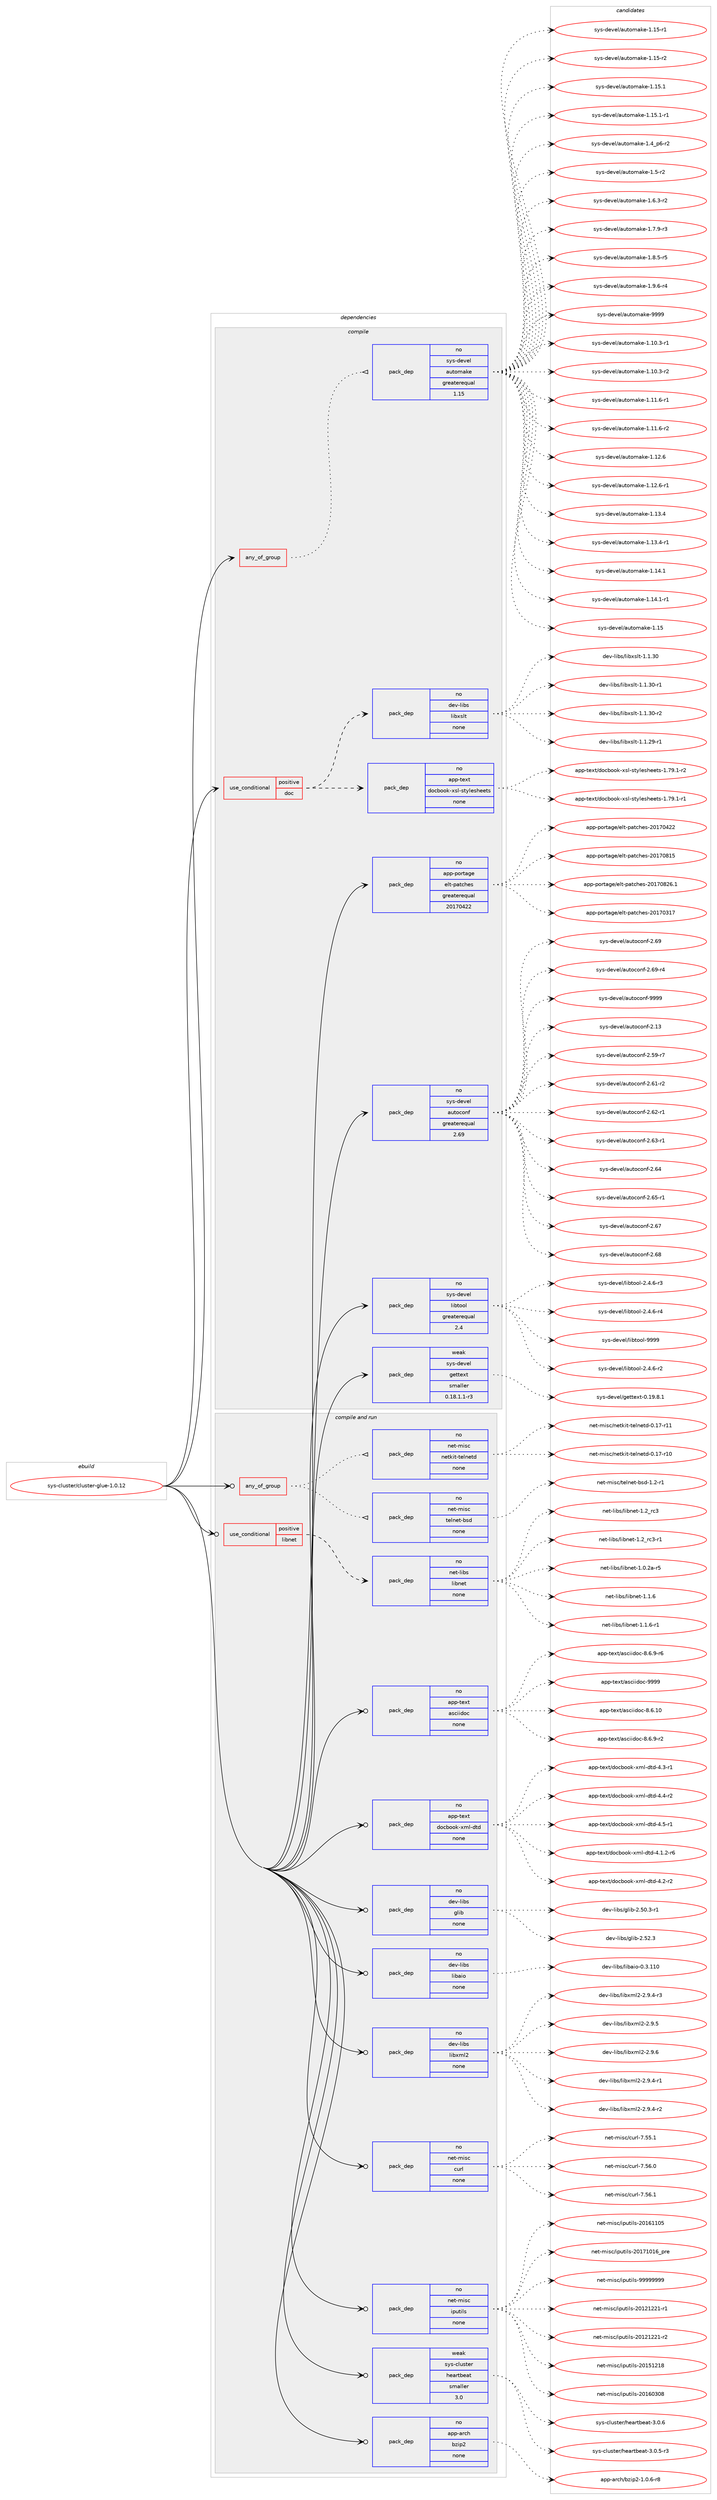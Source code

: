 digraph prolog {

# *************
# Graph options
# *************

newrank=true;
concentrate=true;
compound=true;
graph [rankdir=LR,fontname=Helvetica,fontsize=10,ranksep=1.5];#, ranksep=2.5, nodesep=0.2];
edge  [arrowhead=vee];
node  [fontname=Helvetica,fontsize=10];

# **********
# The ebuild
# **********

subgraph cluster_leftcol {
color=gray;
rank=same;
label=<<i>ebuild</i>>;
id [label="sys-cluster/cluster-glue-1.0.12", color=red, width=4, href="../sys-cluster/cluster-glue-1.0.12.svg"];
}

# ****************
# The dependencies
# ****************

subgraph cluster_midcol {
color=gray;
label=<<i>dependencies</i>>;
subgraph cluster_compile {
fillcolor="#eeeeee";
style=filled;
label=<<i>compile</i>>;
subgraph any8075 {
dependency479014 [label=<<TABLE BORDER="0" CELLBORDER="1" CELLSPACING="0" CELLPADDING="4"><TR><TD CELLPADDING="10">any_of_group</TD></TR></TABLE>>, shape=none, color=red];subgraph pack355479 {
dependency479015 [label=<<TABLE BORDER="0" CELLBORDER="1" CELLSPACING="0" CELLPADDING="4" WIDTH="220"><TR><TD ROWSPAN="6" CELLPADDING="30">pack_dep</TD></TR><TR><TD WIDTH="110">no</TD></TR><TR><TD>sys-devel</TD></TR><TR><TD>automake</TD></TR><TR><TD>greaterequal</TD></TR><TR><TD>1.15</TD></TR></TABLE>>, shape=none, color=blue];
}
dependency479014:e -> dependency479015:w [weight=20,style="dotted",arrowhead="oinv"];
}
id:e -> dependency479014:w [weight=20,style="solid",arrowhead="vee"];
subgraph cond115178 {
dependency479016 [label=<<TABLE BORDER="0" CELLBORDER="1" CELLSPACING="0" CELLPADDING="4"><TR><TD ROWSPAN="3" CELLPADDING="10">use_conditional</TD></TR><TR><TD>positive</TD></TR><TR><TD>doc</TD></TR></TABLE>>, shape=none, color=red];
subgraph pack355480 {
dependency479017 [label=<<TABLE BORDER="0" CELLBORDER="1" CELLSPACING="0" CELLPADDING="4" WIDTH="220"><TR><TD ROWSPAN="6" CELLPADDING="30">pack_dep</TD></TR><TR><TD WIDTH="110">no</TD></TR><TR><TD>dev-libs</TD></TR><TR><TD>libxslt</TD></TR><TR><TD>none</TD></TR><TR><TD></TD></TR></TABLE>>, shape=none, color=blue];
}
dependency479016:e -> dependency479017:w [weight=20,style="dashed",arrowhead="vee"];
subgraph pack355481 {
dependency479018 [label=<<TABLE BORDER="0" CELLBORDER="1" CELLSPACING="0" CELLPADDING="4" WIDTH="220"><TR><TD ROWSPAN="6" CELLPADDING="30">pack_dep</TD></TR><TR><TD WIDTH="110">no</TD></TR><TR><TD>app-text</TD></TR><TR><TD>docbook-xsl-stylesheets</TD></TR><TR><TD>none</TD></TR><TR><TD></TD></TR></TABLE>>, shape=none, color=blue];
}
dependency479016:e -> dependency479018:w [weight=20,style="dashed",arrowhead="vee"];
}
id:e -> dependency479016:w [weight=20,style="solid",arrowhead="vee"];
subgraph pack355482 {
dependency479019 [label=<<TABLE BORDER="0" CELLBORDER="1" CELLSPACING="0" CELLPADDING="4" WIDTH="220"><TR><TD ROWSPAN="6" CELLPADDING="30">pack_dep</TD></TR><TR><TD WIDTH="110">no</TD></TR><TR><TD>app-portage</TD></TR><TR><TD>elt-patches</TD></TR><TR><TD>greaterequal</TD></TR><TR><TD>20170422</TD></TR></TABLE>>, shape=none, color=blue];
}
id:e -> dependency479019:w [weight=20,style="solid",arrowhead="vee"];
subgraph pack355483 {
dependency479020 [label=<<TABLE BORDER="0" CELLBORDER="1" CELLSPACING="0" CELLPADDING="4" WIDTH="220"><TR><TD ROWSPAN="6" CELLPADDING="30">pack_dep</TD></TR><TR><TD WIDTH="110">no</TD></TR><TR><TD>sys-devel</TD></TR><TR><TD>autoconf</TD></TR><TR><TD>greaterequal</TD></TR><TR><TD>2.69</TD></TR></TABLE>>, shape=none, color=blue];
}
id:e -> dependency479020:w [weight=20,style="solid",arrowhead="vee"];
subgraph pack355484 {
dependency479021 [label=<<TABLE BORDER="0" CELLBORDER="1" CELLSPACING="0" CELLPADDING="4" WIDTH="220"><TR><TD ROWSPAN="6" CELLPADDING="30">pack_dep</TD></TR><TR><TD WIDTH="110">no</TD></TR><TR><TD>sys-devel</TD></TR><TR><TD>libtool</TD></TR><TR><TD>greaterequal</TD></TR><TR><TD>2.4</TD></TR></TABLE>>, shape=none, color=blue];
}
id:e -> dependency479021:w [weight=20,style="solid",arrowhead="vee"];
subgraph pack355485 {
dependency479022 [label=<<TABLE BORDER="0" CELLBORDER="1" CELLSPACING="0" CELLPADDING="4" WIDTH="220"><TR><TD ROWSPAN="6" CELLPADDING="30">pack_dep</TD></TR><TR><TD WIDTH="110">weak</TD></TR><TR><TD>sys-devel</TD></TR><TR><TD>gettext</TD></TR><TR><TD>smaller</TD></TR><TR><TD>0.18.1.1-r3</TD></TR></TABLE>>, shape=none, color=blue];
}
id:e -> dependency479022:w [weight=20,style="solid",arrowhead="vee"];
}
subgraph cluster_compileandrun {
fillcolor="#eeeeee";
style=filled;
label=<<i>compile and run</i>>;
subgraph any8076 {
dependency479023 [label=<<TABLE BORDER="0" CELLBORDER="1" CELLSPACING="0" CELLPADDING="4"><TR><TD CELLPADDING="10">any_of_group</TD></TR></TABLE>>, shape=none, color=red];subgraph pack355486 {
dependency479024 [label=<<TABLE BORDER="0" CELLBORDER="1" CELLSPACING="0" CELLPADDING="4" WIDTH="220"><TR><TD ROWSPAN="6" CELLPADDING="30">pack_dep</TD></TR><TR><TD WIDTH="110">no</TD></TR><TR><TD>net-misc</TD></TR><TR><TD>netkit-telnetd</TD></TR><TR><TD>none</TD></TR><TR><TD></TD></TR></TABLE>>, shape=none, color=blue];
}
dependency479023:e -> dependency479024:w [weight=20,style="dotted",arrowhead="oinv"];
subgraph pack355487 {
dependency479025 [label=<<TABLE BORDER="0" CELLBORDER="1" CELLSPACING="0" CELLPADDING="4" WIDTH="220"><TR><TD ROWSPAN="6" CELLPADDING="30">pack_dep</TD></TR><TR><TD WIDTH="110">no</TD></TR><TR><TD>net-misc</TD></TR><TR><TD>telnet-bsd</TD></TR><TR><TD>none</TD></TR><TR><TD></TD></TR></TABLE>>, shape=none, color=blue];
}
dependency479023:e -> dependency479025:w [weight=20,style="dotted",arrowhead="oinv"];
}
id:e -> dependency479023:w [weight=20,style="solid",arrowhead="odotvee"];
subgraph cond115179 {
dependency479026 [label=<<TABLE BORDER="0" CELLBORDER="1" CELLSPACING="0" CELLPADDING="4"><TR><TD ROWSPAN="3" CELLPADDING="10">use_conditional</TD></TR><TR><TD>positive</TD></TR><TR><TD>libnet</TD></TR></TABLE>>, shape=none, color=red];
subgraph pack355488 {
dependency479027 [label=<<TABLE BORDER="0" CELLBORDER="1" CELLSPACING="0" CELLPADDING="4" WIDTH="220"><TR><TD ROWSPAN="6" CELLPADDING="30">pack_dep</TD></TR><TR><TD WIDTH="110">no</TD></TR><TR><TD>net-libs</TD></TR><TR><TD>libnet</TD></TR><TR><TD>none</TD></TR><TR><TD></TD></TR></TABLE>>, shape=none, color=blue];
}
dependency479026:e -> dependency479027:w [weight=20,style="dashed",arrowhead="vee"];
}
id:e -> dependency479026:w [weight=20,style="solid",arrowhead="odotvee"];
subgraph pack355489 {
dependency479028 [label=<<TABLE BORDER="0" CELLBORDER="1" CELLSPACING="0" CELLPADDING="4" WIDTH="220"><TR><TD ROWSPAN="6" CELLPADDING="30">pack_dep</TD></TR><TR><TD WIDTH="110">no</TD></TR><TR><TD>app-arch</TD></TR><TR><TD>bzip2</TD></TR><TR><TD>none</TD></TR><TR><TD></TD></TR></TABLE>>, shape=none, color=blue];
}
id:e -> dependency479028:w [weight=20,style="solid",arrowhead="odotvee"];
subgraph pack355490 {
dependency479029 [label=<<TABLE BORDER="0" CELLBORDER="1" CELLSPACING="0" CELLPADDING="4" WIDTH="220"><TR><TD ROWSPAN="6" CELLPADDING="30">pack_dep</TD></TR><TR><TD WIDTH="110">no</TD></TR><TR><TD>app-text</TD></TR><TR><TD>asciidoc</TD></TR><TR><TD>none</TD></TR><TR><TD></TD></TR></TABLE>>, shape=none, color=blue];
}
id:e -> dependency479029:w [weight=20,style="solid",arrowhead="odotvee"];
subgraph pack355491 {
dependency479030 [label=<<TABLE BORDER="0" CELLBORDER="1" CELLSPACING="0" CELLPADDING="4" WIDTH="220"><TR><TD ROWSPAN="6" CELLPADDING="30">pack_dep</TD></TR><TR><TD WIDTH="110">no</TD></TR><TR><TD>app-text</TD></TR><TR><TD>docbook-xml-dtd</TD></TR><TR><TD>none</TD></TR><TR><TD></TD></TR></TABLE>>, shape=none, color=blue];
}
id:e -> dependency479030:w [weight=20,style="solid",arrowhead="odotvee"];
subgraph pack355492 {
dependency479031 [label=<<TABLE BORDER="0" CELLBORDER="1" CELLSPACING="0" CELLPADDING="4" WIDTH="220"><TR><TD ROWSPAN="6" CELLPADDING="30">pack_dep</TD></TR><TR><TD WIDTH="110">no</TD></TR><TR><TD>dev-libs</TD></TR><TR><TD>glib</TD></TR><TR><TD>none</TD></TR><TR><TD></TD></TR></TABLE>>, shape=none, color=blue];
}
id:e -> dependency479031:w [weight=20,style="solid",arrowhead="odotvee"];
subgraph pack355493 {
dependency479032 [label=<<TABLE BORDER="0" CELLBORDER="1" CELLSPACING="0" CELLPADDING="4" WIDTH="220"><TR><TD ROWSPAN="6" CELLPADDING="30">pack_dep</TD></TR><TR><TD WIDTH="110">no</TD></TR><TR><TD>dev-libs</TD></TR><TR><TD>libaio</TD></TR><TR><TD>none</TD></TR><TR><TD></TD></TR></TABLE>>, shape=none, color=blue];
}
id:e -> dependency479032:w [weight=20,style="solid",arrowhead="odotvee"];
subgraph pack355494 {
dependency479033 [label=<<TABLE BORDER="0" CELLBORDER="1" CELLSPACING="0" CELLPADDING="4" WIDTH="220"><TR><TD ROWSPAN="6" CELLPADDING="30">pack_dep</TD></TR><TR><TD WIDTH="110">no</TD></TR><TR><TD>dev-libs</TD></TR><TR><TD>libxml2</TD></TR><TR><TD>none</TD></TR><TR><TD></TD></TR></TABLE>>, shape=none, color=blue];
}
id:e -> dependency479033:w [weight=20,style="solid",arrowhead="odotvee"];
subgraph pack355495 {
dependency479034 [label=<<TABLE BORDER="0" CELLBORDER="1" CELLSPACING="0" CELLPADDING="4" WIDTH="220"><TR><TD ROWSPAN="6" CELLPADDING="30">pack_dep</TD></TR><TR><TD WIDTH="110">no</TD></TR><TR><TD>net-misc</TD></TR><TR><TD>curl</TD></TR><TR><TD>none</TD></TR><TR><TD></TD></TR></TABLE>>, shape=none, color=blue];
}
id:e -> dependency479034:w [weight=20,style="solid",arrowhead="odotvee"];
subgraph pack355496 {
dependency479035 [label=<<TABLE BORDER="0" CELLBORDER="1" CELLSPACING="0" CELLPADDING="4" WIDTH="220"><TR><TD ROWSPAN="6" CELLPADDING="30">pack_dep</TD></TR><TR><TD WIDTH="110">no</TD></TR><TR><TD>net-misc</TD></TR><TR><TD>iputils</TD></TR><TR><TD>none</TD></TR><TR><TD></TD></TR></TABLE>>, shape=none, color=blue];
}
id:e -> dependency479035:w [weight=20,style="solid",arrowhead="odotvee"];
subgraph pack355497 {
dependency479036 [label=<<TABLE BORDER="0" CELLBORDER="1" CELLSPACING="0" CELLPADDING="4" WIDTH="220"><TR><TD ROWSPAN="6" CELLPADDING="30">pack_dep</TD></TR><TR><TD WIDTH="110">weak</TD></TR><TR><TD>sys-cluster</TD></TR><TR><TD>heartbeat</TD></TR><TR><TD>smaller</TD></TR><TR><TD>3.0</TD></TR></TABLE>>, shape=none, color=blue];
}
id:e -> dependency479036:w [weight=20,style="solid",arrowhead="odotvee"];
}
subgraph cluster_run {
fillcolor="#eeeeee";
style=filled;
label=<<i>run</i>>;
}
}

# **************
# The candidates
# **************

subgraph cluster_choices {
rank=same;
color=gray;
label=<<i>candidates</i>>;

subgraph choice355479 {
color=black;
nodesep=1;
choice11512111545100101118101108479711711611110997107101454946494846514511449 [label="sys-devel/automake-1.10.3-r1", color=red, width=4,href="../sys-devel/automake-1.10.3-r1.svg"];
choice11512111545100101118101108479711711611110997107101454946494846514511450 [label="sys-devel/automake-1.10.3-r2", color=red, width=4,href="../sys-devel/automake-1.10.3-r2.svg"];
choice11512111545100101118101108479711711611110997107101454946494946544511449 [label="sys-devel/automake-1.11.6-r1", color=red, width=4,href="../sys-devel/automake-1.11.6-r1.svg"];
choice11512111545100101118101108479711711611110997107101454946494946544511450 [label="sys-devel/automake-1.11.6-r2", color=red, width=4,href="../sys-devel/automake-1.11.6-r2.svg"];
choice1151211154510010111810110847971171161111099710710145494649504654 [label="sys-devel/automake-1.12.6", color=red, width=4,href="../sys-devel/automake-1.12.6.svg"];
choice11512111545100101118101108479711711611110997107101454946495046544511449 [label="sys-devel/automake-1.12.6-r1", color=red, width=4,href="../sys-devel/automake-1.12.6-r1.svg"];
choice1151211154510010111810110847971171161111099710710145494649514652 [label="sys-devel/automake-1.13.4", color=red, width=4,href="../sys-devel/automake-1.13.4.svg"];
choice11512111545100101118101108479711711611110997107101454946495146524511449 [label="sys-devel/automake-1.13.4-r1", color=red, width=4,href="../sys-devel/automake-1.13.4-r1.svg"];
choice1151211154510010111810110847971171161111099710710145494649524649 [label="sys-devel/automake-1.14.1", color=red, width=4,href="../sys-devel/automake-1.14.1.svg"];
choice11512111545100101118101108479711711611110997107101454946495246494511449 [label="sys-devel/automake-1.14.1-r1", color=red, width=4,href="../sys-devel/automake-1.14.1-r1.svg"];
choice115121115451001011181011084797117116111109971071014549464953 [label="sys-devel/automake-1.15", color=red, width=4,href="../sys-devel/automake-1.15.svg"];
choice1151211154510010111810110847971171161111099710710145494649534511449 [label="sys-devel/automake-1.15-r1", color=red, width=4,href="../sys-devel/automake-1.15-r1.svg"];
choice1151211154510010111810110847971171161111099710710145494649534511450 [label="sys-devel/automake-1.15-r2", color=red, width=4,href="../sys-devel/automake-1.15-r2.svg"];
choice1151211154510010111810110847971171161111099710710145494649534649 [label="sys-devel/automake-1.15.1", color=red, width=4,href="../sys-devel/automake-1.15.1.svg"];
choice11512111545100101118101108479711711611110997107101454946495346494511449 [label="sys-devel/automake-1.15.1-r1", color=red, width=4,href="../sys-devel/automake-1.15.1-r1.svg"];
choice115121115451001011181011084797117116111109971071014549465295112544511450 [label="sys-devel/automake-1.4_p6-r2", color=red, width=4,href="../sys-devel/automake-1.4_p6-r2.svg"];
choice11512111545100101118101108479711711611110997107101454946534511450 [label="sys-devel/automake-1.5-r2", color=red, width=4,href="../sys-devel/automake-1.5-r2.svg"];
choice115121115451001011181011084797117116111109971071014549465446514511450 [label="sys-devel/automake-1.6.3-r2", color=red, width=4,href="../sys-devel/automake-1.6.3-r2.svg"];
choice115121115451001011181011084797117116111109971071014549465546574511451 [label="sys-devel/automake-1.7.9-r3", color=red, width=4,href="../sys-devel/automake-1.7.9-r3.svg"];
choice115121115451001011181011084797117116111109971071014549465646534511453 [label="sys-devel/automake-1.8.5-r5", color=red, width=4,href="../sys-devel/automake-1.8.5-r5.svg"];
choice115121115451001011181011084797117116111109971071014549465746544511452 [label="sys-devel/automake-1.9.6-r4", color=red, width=4,href="../sys-devel/automake-1.9.6-r4.svg"];
choice115121115451001011181011084797117116111109971071014557575757 [label="sys-devel/automake-9999", color=red, width=4,href="../sys-devel/automake-9999.svg"];
dependency479015:e -> choice11512111545100101118101108479711711611110997107101454946494846514511449:w [style=dotted,weight="100"];
dependency479015:e -> choice11512111545100101118101108479711711611110997107101454946494846514511450:w [style=dotted,weight="100"];
dependency479015:e -> choice11512111545100101118101108479711711611110997107101454946494946544511449:w [style=dotted,weight="100"];
dependency479015:e -> choice11512111545100101118101108479711711611110997107101454946494946544511450:w [style=dotted,weight="100"];
dependency479015:e -> choice1151211154510010111810110847971171161111099710710145494649504654:w [style=dotted,weight="100"];
dependency479015:e -> choice11512111545100101118101108479711711611110997107101454946495046544511449:w [style=dotted,weight="100"];
dependency479015:e -> choice1151211154510010111810110847971171161111099710710145494649514652:w [style=dotted,weight="100"];
dependency479015:e -> choice11512111545100101118101108479711711611110997107101454946495146524511449:w [style=dotted,weight="100"];
dependency479015:e -> choice1151211154510010111810110847971171161111099710710145494649524649:w [style=dotted,weight="100"];
dependency479015:e -> choice11512111545100101118101108479711711611110997107101454946495246494511449:w [style=dotted,weight="100"];
dependency479015:e -> choice115121115451001011181011084797117116111109971071014549464953:w [style=dotted,weight="100"];
dependency479015:e -> choice1151211154510010111810110847971171161111099710710145494649534511449:w [style=dotted,weight="100"];
dependency479015:e -> choice1151211154510010111810110847971171161111099710710145494649534511450:w [style=dotted,weight="100"];
dependency479015:e -> choice1151211154510010111810110847971171161111099710710145494649534649:w [style=dotted,weight="100"];
dependency479015:e -> choice11512111545100101118101108479711711611110997107101454946495346494511449:w [style=dotted,weight="100"];
dependency479015:e -> choice115121115451001011181011084797117116111109971071014549465295112544511450:w [style=dotted,weight="100"];
dependency479015:e -> choice11512111545100101118101108479711711611110997107101454946534511450:w [style=dotted,weight="100"];
dependency479015:e -> choice115121115451001011181011084797117116111109971071014549465446514511450:w [style=dotted,weight="100"];
dependency479015:e -> choice115121115451001011181011084797117116111109971071014549465546574511451:w [style=dotted,weight="100"];
dependency479015:e -> choice115121115451001011181011084797117116111109971071014549465646534511453:w [style=dotted,weight="100"];
dependency479015:e -> choice115121115451001011181011084797117116111109971071014549465746544511452:w [style=dotted,weight="100"];
dependency479015:e -> choice115121115451001011181011084797117116111109971071014557575757:w [style=dotted,weight="100"];
}
subgraph choice355480 {
color=black;
nodesep=1;
choice10010111845108105981154710810598120115108116454946494650574511449 [label="dev-libs/libxslt-1.1.29-r1", color=red, width=4,href="../dev-libs/libxslt-1.1.29-r1.svg"];
choice1001011184510810598115471081059812011510811645494649465148 [label="dev-libs/libxslt-1.1.30", color=red, width=4,href="../dev-libs/libxslt-1.1.30.svg"];
choice10010111845108105981154710810598120115108116454946494651484511449 [label="dev-libs/libxslt-1.1.30-r1", color=red, width=4,href="../dev-libs/libxslt-1.1.30-r1.svg"];
choice10010111845108105981154710810598120115108116454946494651484511450 [label="dev-libs/libxslt-1.1.30-r2", color=red, width=4,href="../dev-libs/libxslt-1.1.30-r2.svg"];
dependency479017:e -> choice10010111845108105981154710810598120115108116454946494650574511449:w [style=dotted,weight="100"];
dependency479017:e -> choice1001011184510810598115471081059812011510811645494649465148:w [style=dotted,weight="100"];
dependency479017:e -> choice10010111845108105981154710810598120115108116454946494651484511449:w [style=dotted,weight="100"];
dependency479017:e -> choice10010111845108105981154710810598120115108116454946494651484511450:w [style=dotted,weight="100"];
}
subgraph choice355481 {
color=black;
nodesep=1;
choice97112112451161011201164710011199981111111074512011510845115116121108101115104101101116115454946555746494511449 [label="app-text/docbook-xsl-stylesheets-1.79.1-r1", color=red, width=4,href="../app-text/docbook-xsl-stylesheets-1.79.1-r1.svg"];
choice97112112451161011201164710011199981111111074512011510845115116121108101115104101101116115454946555746494511450 [label="app-text/docbook-xsl-stylesheets-1.79.1-r2", color=red, width=4,href="../app-text/docbook-xsl-stylesheets-1.79.1-r2.svg"];
dependency479018:e -> choice97112112451161011201164710011199981111111074512011510845115116121108101115104101101116115454946555746494511449:w [style=dotted,weight="100"];
dependency479018:e -> choice97112112451161011201164710011199981111111074512011510845115116121108101115104101101116115454946555746494511450:w [style=dotted,weight="100"];
}
subgraph choice355482 {
color=black;
nodesep=1;
choice97112112451121111141169710310147101108116451129711699104101115455048495548514955 [label="app-portage/elt-patches-20170317", color=red, width=4,href="../app-portage/elt-patches-20170317.svg"];
choice97112112451121111141169710310147101108116451129711699104101115455048495548525050 [label="app-portage/elt-patches-20170422", color=red, width=4,href="../app-portage/elt-patches-20170422.svg"];
choice97112112451121111141169710310147101108116451129711699104101115455048495548564953 [label="app-portage/elt-patches-20170815", color=red, width=4,href="../app-portage/elt-patches-20170815.svg"];
choice971121124511211111411697103101471011081164511297116991041011154550484955485650544649 [label="app-portage/elt-patches-20170826.1", color=red, width=4,href="../app-portage/elt-patches-20170826.1.svg"];
dependency479019:e -> choice97112112451121111141169710310147101108116451129711699104101115455048495548514955:w [style=dotted,weight="100"];
dependency479019:e -> choice97112112451121111141169710310147101108116451129711699104101115455048495548525050:w [style=dotted,weight="100"];
dependency479019:e -> choice97112112451121111141169710310147101108116451129711699104101115455048495548564953:w [style=dotted,weight="100"];
dependency479019:e -> choice971121124511211111411697103101471011081164511297116991041011154550484955485650544649:w [style=dotted,weight="100"];
}
subgraph choice355483 {
color=black;
nodesep=1;
choice115121115451001011181011084797117116111991111101024550464951 [label="sys-devel/autoconf-2.13", color=red, width=4,href="../sys-devel/autoconf-2.13.svg"];
choice1151211154510010111810110847971171161119911111010245504653574511455 [label="sys-devel/autoconf-2.59-r7", color=red, width=4,href="../sys-devel/autoconf-2.59-r7.svg"];
choice1151211154510010111810110847971171161119911111010245504654494511450 [label="sys-devel/autoconf-2.61-r2", color=red, width=4,href="../sys-devel/autoconf-2.61-r2.svg"];
choice1151211154510010111810110847971171161119911111010245504654504511449 [label="sys-devel/autoconf-2.62-r1", color=red, width=4,href="../sys-devel/autoconf-2.62-r1.svg"];
choice1151211154510010111810110847971171161119911111010245504654514511449 [label="sys-devel/autoconf-2.63-r1", color=red, width=4,href="../sys-devel/autoconf-2.63-r1.svg"];
choice115121115451001011181011084797117116111991111101024550465452 [label="sys-devel/autoconf-2.64", color=red, width=4,href="../sys-devel/autoconf-2.64.svg"];
choice1151211154510010111810110847971171161119911111010245504654534511449 [label="sys-devel/autoconf-2.65-r1", color=red, width=4,href="../sys-devel/autoconf-2.65-r1.svg"];
choice115121115451001011181011084797117116111991111101024550465455 [label="sys-devel/autoconf-2.67", color=red, width=4,href="../sys-devel/autoconf-2.67.svg"];
choice115121115451001011181011084797117116111991111101024550465456 [label="sys-devel/autoconf-2.68", color=red, width=4,href="../sys-devel/autoconf-2.68.svg"];
choice115121115451001011181011084797117116111991111101024550465457 [label="sys-devel/autoconf-2.69", color=red, width=4,href="../sys-devel/autoconf-2.69.svg"];
choice1151211154510010111810110847971171161119911111010245504654574511452 [label="sys-devel/autoconf-2.69-r4", color=red, width=4,href="../sys-devel/autoconf-2.69-r4.svg"];
choice115121115451001011181011084797117116111991111101024557575757 [label="sys-devel/autoconf-9999", color=red, width=4,href="../sys-devel/autoconf-9999.svg"];
dependency479020:e -> choice115121115451001011181011084797117116111991111101024550464951:w [style=dotted,weight="100"];
dependency479020:e -> choice1151211154510010111810110847971171161119911111010245504653574511455:w [style=dotted,weight="100"];
dependency479020:e -> choice1151211154510010111810110847971171161119911111010245504654494511450:w [style=dotted,weight="100"];
dependency479020:e -> choice1151211154510010111810110847971171161119911111010245504654504511449:w [style=dotted,weight="100"];
dependency479020:e -> choice1151211154510010111810110847971171161119911111010245504654514511449:w [style=dotted,weight="100"];
dependency479020:e -> choice115121115451001011181011084797117116111991111101024550465452:w [style=dotted,weight="100"];
dependency479020:e -> choice1151211154510010111810110847971171161119911111010245504654534511449:w [style=dotted,weight="100"];
dependency479020:e -> choice115121115451001011181011084797117116111991111101024550465455:w [style=dotted,weight="100"];
dependency479020:e -> choice115121115451001011181011084797117116111991111101024550465456:w [style=dotted,weight="100"];
dependency479020:e -> choice115121115451001011181011084797117116111991111101024550465457:w [style=dotted,weight="100"];
dependency479020:e -> choice1151211154510010111810110847971171161119911111010245504654574511452:w [style=dotted,weight="100"];
dependency479020:e -> choice115121115451001011181011084797117116111991111101024557575757:w [style=dotted,weight="100"];
}
subgraph choice355484 {
color=black;
nodesep=1;
choice1151211154510010111810110847108105981161111111084550465246544511450 [label="sys-devel/libtool-2.4.6-r2", color=red, width=4,href="../sys-devel/libtool-2.4.6-r2.svg"];
choice1151211154510010111810110847108105981161111111084550465246544511451 [label="sys-devel/libtool-2.4.6-r3", color=red, width=4,href="../sys-devel/libtool-2.4.6-r3.svg"];
choice1151211154510010111810110847108105981161111111084550465246544511452 [label="sys-devel/libtool-2.4.6-r4", color=red, width=4,href="../sys-devel/libtool-2.4.6-r4.svg"];
choice1151211154510010111810110847108105981161111111084557575757 [label="sys-devel/libtool-9999", color=red, width=4,href="../sys-devel/libtool-9999.svg"];
dependency479021:e -> choice1151211154510010111810110847108105981161111111084550465246544511450:w [style=dotted,weight="100"];
dependency479021:e -> choice1151211154510010111810110847108105981161111111084550465246544511451:w [style=dotted,weight="100"];
dependency479021:e -> choice1151211154510010111810110847108105981161111111084550465246544511452:w [style=dotted,weight="100"];
dependency479021:e -> choice1151211154510010111810110847108105981161111111084557575757:w [style=dotted,weight="100"];
}
subgraph choice355485 {
color=black;
nodesep=1;
choice1151211154510010111810110847103101116116101120116454846495746564649 [label="sys-devel/gettext-0.19.8.1", color=red, width=4,href="../sys-devel/gettext-0.19.8.1.svg"];
dependency479022:e -> choice1151211154510010111810110847103101116116101120116454846495746564649:w [style=dotted,weight="100"];
}
subgraph choice355486 {
color=black;
nodesep=1;
choice110101116451091051159947110101116107105116451161011081101011161004548464955451144948 [label="net-misc/netkit-telnetd-0.17-r10", color=red, width=4,href="../net-misc/netkit-telnetd-0.17-r10.svg"];
choice110101116451091051159947110101116107105116451161011081101011161004548464955451144949 [label="net-misc/netkit-telnetd-0.17-r11", color=red, width=4,href="../net-misc/netkit-telnetd-0.17-r11.svg"];
dependency479024:e -> choice110101116451091051159947110101116107105116451161011081101011161004548464955451144948:w [style=dotted,weight="100"];
dependency479024:e -> choice110101116451091051159947110101116107105116451161011081101011161004548464955451144949:w [style=dotted,weight="100"];
}
subgraph choice355487 {
color=black;
nodesep=1;
choice1101011164510910511599471161011081101011164598115100454946504511449 [label="net-misc/telnet-bsd-1.2-r1", color=red, width=4,href="../net-misc/telnet-bsd-1.2-r1.svg"];
dependency479025:e -> choice1101011164510910511599471161011081101011164598115100454946504511449:w [style=dotted,weight="100"];
}
subgraph choice355488 {
color=black;
nodesep=1;
choice11010111645108105981154710810598110101116454946484650974511453 [label="net-libs/libnet-1.0.2a-r5", color=red, width=4,href="../net-libs/libnet-1.0.2a-r5.svg"];
choice11010111645108105981154710810598110101116454946494654 [label="net-libs/libnet-1.1.6", color=red, width=4,href="../net-libs/libnet-1.1.6.svg"];
choice110101116451081059811547108105981101011164549464946544511449 [label="net-libs/libnet-1.1.6-r1", color=red, width=4,href="../net-libs/libnet-1.1.6-r1.svg"];
choice1101011164510810598115471081059811010111645494650951149951 [label="net-libs/libnet-1.2_rc3", color=red, width=4,href="../net-libs/libnet-1.2_rc3.svg"];
choice11010111645108105981154710810598110101116454946509511499514511449 [label="net-libs/libnet-1.2_rc3-r1", color=red, width=4,href="../net-libs/libnet-1.2_rc3-r1.svg"];
dependency479027:e -> choice11010111645108105981154710810598110101116454946484650974511453:w [style=dotted,weight="100"];
dependency479027:e -> choice11010111645108105981154710810598110101116454946494654:w [style=dotted,weight="100"];
dependency479027:e -> choice110101116451081059811547108105981101011164549464946544511449:w [style=dotted,weight="100"];
dependency479027:e -> choice1101011164510810598115471081059811010111645494650951149951:w [style=dotted,weight="100"];
dependency479027:e -> choice11010111645108105981154710810598110101116454946509511499514511449:w [style=dotted,weight="100"];
}
subgraph choice355489 {
color=black;
nodesep=1;
choice971121124597114991044798122105112504549464846544511456 [label="app-arch/bzip2-1.0.6-r8", color=red, width=4,href="../app-arch/bzip2-1.0.6-r8.svg"];
dependency479028:e -> choice971121124597114991044798122105112504549464846544511456:w [style=dotted,weight="100"];
}
subgraph choice355490 {
color=black;
nodesep=1;
choice97112112451161011201164797115991051051001119945564654464948 [label="app-text/asciidoc-8.6.10", color=red, width=4,href="../app-text/asciidoc-8.6.10.svg"];
choice9711211245116101120116479711599105105100111994556465446574511450 [label="app-text/asciidoc-8.6.9-r2", color=red, width=4,href="../app-text/asciidoc-8.6.9-r2.svg"];
choice9711211245116101120116479711599105105100111994556465446574511454 [label="app-text/asciidoc-8.6.9-r6", color=red, width=4,href="../app-text/asciidoc-8.6.9-r6.svg"];
choice9711211245116101120116479711599105105100111994557575757 [label="app-text/asciidoc-9999", color=red, width=4,href="../app-text/asciidoc-9999.svg"];
dependency479029:e -> choice97112112451161011201164797115991051051001119945564654464948:w [style=dotted,weight="100"];
dependency479029:e -> choice9711211245116101120116479711599105105100111994556465446574511450:w [style=dotted,weight="100"];
dependency479029:e -> choice9711211245116101120116479711599105105100111994556465446574511454:w [style=dotted,weight="100"];
dependency479029:e -> choice9711211245116101120116479711599105105100111994557575757:w [style=dotted,weight="100"];
}
subgraph choice355491 {
color=black;
nodesep=1;
choice971121124511610112011647100111999811111110745120109108451001161004552464946504511454 [label="app-text/docbook-xml-dtd-4.1.2-r6", color=red, width=4,href="../app-text/docbook-xml-dtd-4.1.2-r6.svg"];
choice97112112451161011201164710011199981111111074512010910845100116100455246504511450 [label="app-text/docbook-xml-dtd-4.2-r2", color=red, width=4,href="../app-text/docbook-xml-dtd-4.2-r2.svg"];
choice97112112451161011201164710011199981111111074512010910845100116100455246514511449 [label="app-text/docbook-xml-dtd-4.3-r1", color=red, width=4,href="../app-text/docbook-xml-dtd-4.3-r1.svg"];
choice97112112451161011201164710011199981111111074512010910845100116100455246524511450 [label="app-text/docbook-xml-dtd-4.4-r2", color=red, width=4,href="../app-text/docbook-xml-dtd-4.4-r2.svg"];
choice97112112451161011201164710011199981111111074512010910845100116100455246534511449 [label="app-text/docbook-xml-dtd-4.5-r1", color=red, width=4,href="../app-text/docbook-xml-dtd-4.5-r1.svg"];
dependency479030:e -> choice971121124511610112011647100111999811111110745120109108451001161004552464946504511454:w [style=dotted,weight="100"];
dependency479030:e -> choice97112112451161011201164710011199981111111074512010910845100116100455246504511450:w [style=dotted,weight="100"];
dependency479030:e -> choice97112112451161011201164710011199981111111074512010910845100116100455246514511449:w [style=dotted,weight="100"];
dependency479030:e -> choice97112112451161011201164710011199981111111074512010910845100116100455246524511450:w [style=dotted,weight="100"];
dependency479030:e -> choice97112112451161011201164710011199981111111074512010910845100116100455246534511449:w [style=dotted,weight="100"];
}
subgraph choice355492 {
color=black;
nodesep=1;
choice10010111845108105981154710310810598455046534846514511449 [label="dev-libs/glib-2.50.3-r1", color=red, width=4,href="../dev-libs/glib-2.50.3-r1.svg"];
choice1001011184510810598115471031081059845504653504651 [label="dev-libs/glib-2.52.3", color=red, width=4,href="../dev-libs/glib-2.52.3.svg"];
dependency479031:e -> choice10010111845108105981154710310810598455046534846514511449:w [style=dotted,weight="100"];
dependency479031:e -> choice1001011184510810598115471031081059845504653504651:w [style=dotted,weight="100"];
}
subgraph choice355493 {
color=black;
nodesep=1;
choice10010111845108105981154710810598971051114548465146494948 [label="dev-libs/libaio-0.3.110", color=red, width=4,href="../dev-libs/libaio-0.3.110.svg"];
dependency479032:e -> choice10010111845108105981154710810598971051114548465146494948:w [style=dotted,weight="100"];
}
subgraph choice355494 {
color=black;
nodesep=1;
choice10010111845108105981154710810598120109108504550465746524511449 [label="dev-libs/libxml2-2.9.4-r1", color=red, width=4,href="../dev-libs/libxml2-2.9.4-r1.svg"];
choice10010111845108105981154710810598120109108504550465746524511450 [label="dev-libs/libxml2-2.9.4-r2", color=red, width=4,href="../dev-libs/libxml2-2.9.4-r2.svg"];
choice10010111845108105981154710810598120109108504550465746524511451 [label="dev-libs/libxml2-2.9.4-r3", color=red, width=4,href="../dev-libs/libxml2-2.9.4-r3.svg"];
choice1001011184510810598115471081059812010910850455046574653 [label="dev-libs/libxml2-2.9.5", color=red, width=4,href="../dev-libs/libxml2-2.9.5.svg"];
choice1001011184510810598115471081059812010910850455046574654 [label="dev-libs/libxml2-2.9.6", color=red, width=4,href="../dev-libs/libxml2-2.9.6.svg"];
dependency479033:e -> choice10010111845108105981154710810598120109108504550465746524511449:w [style=dotted,weight="100"];
dependency479033:e -> choice10010111845108105981154710810598120109108504550465746524511450:w [style=dotted,weight="100"];
dependency479033:e -> choice10010111845108105981154710810598120109108504550465746524511451:w [style=dotted,weight="100"];
dependency479033:e -> choice1001011184510810598115471081059812010910850455046574653:w [style=dotted,weight="100"];
dependency479033:e -> choice1001011184510810598115471081059812010910850455046574654:w [style=dotted,weight="100"];
}
subgraph choice355495 {
color=black;
nodesep=1;
choice1101011164510910511599479911711410845554653534649 [label="net-misc/curl-7.55.1", color=red, width=4,href="../net-misc/curl-7.55.1.svg"];
choice1101011164510910511599479911711410845554653544648 [label="net-misc/curl-7.56.0", color=red, width=4,href="../net-misc/curl-7.56.0.svg"];
choice1101011164510910511599479911711410845554653544649 [label="net-misc/curl-7.56.1", color=red, width=4,href="../net-misc/curl-7.56.1.svg"];
dependency479034:e -> choice1101011164510910511599479911711410845554653534649:w [style=dotted,weight="100"];
dependency479034:e -> choice1101011164510910511599479911711410845554653544648:w [style=dotted,weight="100"];
dependency479034:e -> choice1101011164510910511599479911711410845554653544649:w [style=dotted,weight="100"];
}
subgraph choice355496 {
color=black;
nodesep=1;
choice1101011164510910511599471051121171161051081154550484950495050494511449 [label="net-misc/iputils-20121221-r1", color=red, width=4,href="../net-misc/iputils-20121221-r1.svg"];
choice1101011164510910511599471051121171161051081154550484950495050494511450 [label="net-misc/iputils-20121221-r2", color=red, width=4,href="../net-misc/iputils-20121221-r2.svg"];
choice110101116451091051159947105112117116105108115455048495349504956 [label="net-misc/iputils-20151218", color=red, width=4,href="../net-misc/iputils-20151218.svg"];
choice110101116451091051159947105112117116105108115455048495448514856 [label="net-misc/iputils-20160308", color=red, width=4,href="../net-misc/iputils-20160308.svg"];
choice110101116451091051159947105112117116105108115455048495449494853 [label="net-misc/iputils-20161105", color=red, width=4,href="../net-misc/iputils-20161105.svg"];
choice11010111645109105115994710511211711610510811545504849554948495495112114101 [label="net-misc/iputils-20171016_pre", color=red, width=4,href="../net-misc/iputils-20171016_pre.svg"];
choice110101116451091051159947105112117116105108115455757575757575757 [label="net-misc/iputils-99999999", color=red, width=4,href="../net-misc/iputils-99999999.svg"];
dependency479035:e -> choice1101011164510910511599471051121171161051081154550484950495050494511449:w [style=dotted,weight="100"];
dependency479035:e -> choice1101011164510910511599471051121171161051081154550484950495050494511450:w [style=dotted,weight="100"];
dependency479035:e -> choice110101116451091051159947105112117116105108115455048495349504956:w [style=dotted,weight="100"];
dependency479035:e -> choice110101116451091051159947105112117116105108115455048495448514856:w [style=dotted,weight="100"];
dependency479035:e -> choice110101116451091051159947105112117116105108115455048495449494853:w [style=dotted,weight="100"];
dependency479035:e -> choice11010111645109105115994710511211711610510811545504849554948495495112114101:w [style=dotted,weight="100"];
dependency479035:e -> choice110101116451091051159947105112117116105108115455757575757575757:w [style=dotted,weight="100"];
}
subgraph choice355497 {
color=black;
nodesep=1;
choice1151211154599108117115116101114471041019711411698101971164551464846534511451 [label="sys-cluster/heartbeat-3.0.5-r3", color=red, width=4,href="../sys-cluster/heartbeat-3.0.5-r3.svg"];
choice115121115459910811711511610111447104101971141169810197116455146484654 [label="sys-cluster/heartbeat-3.0.6", color=red, width=4,href="../sys-cluster/heartbeat-3.0.6.svg"];
dependency479036:e -> choice1151211154599108117115116101114471041019711411698101971164551464846534511451:w [style=dotted,weight="100"];
dependency479036:e -> choice115121115459910811711511610111447104101971141169810197116455146484654:w [style=dotted,weight="100"];
}
}

}
